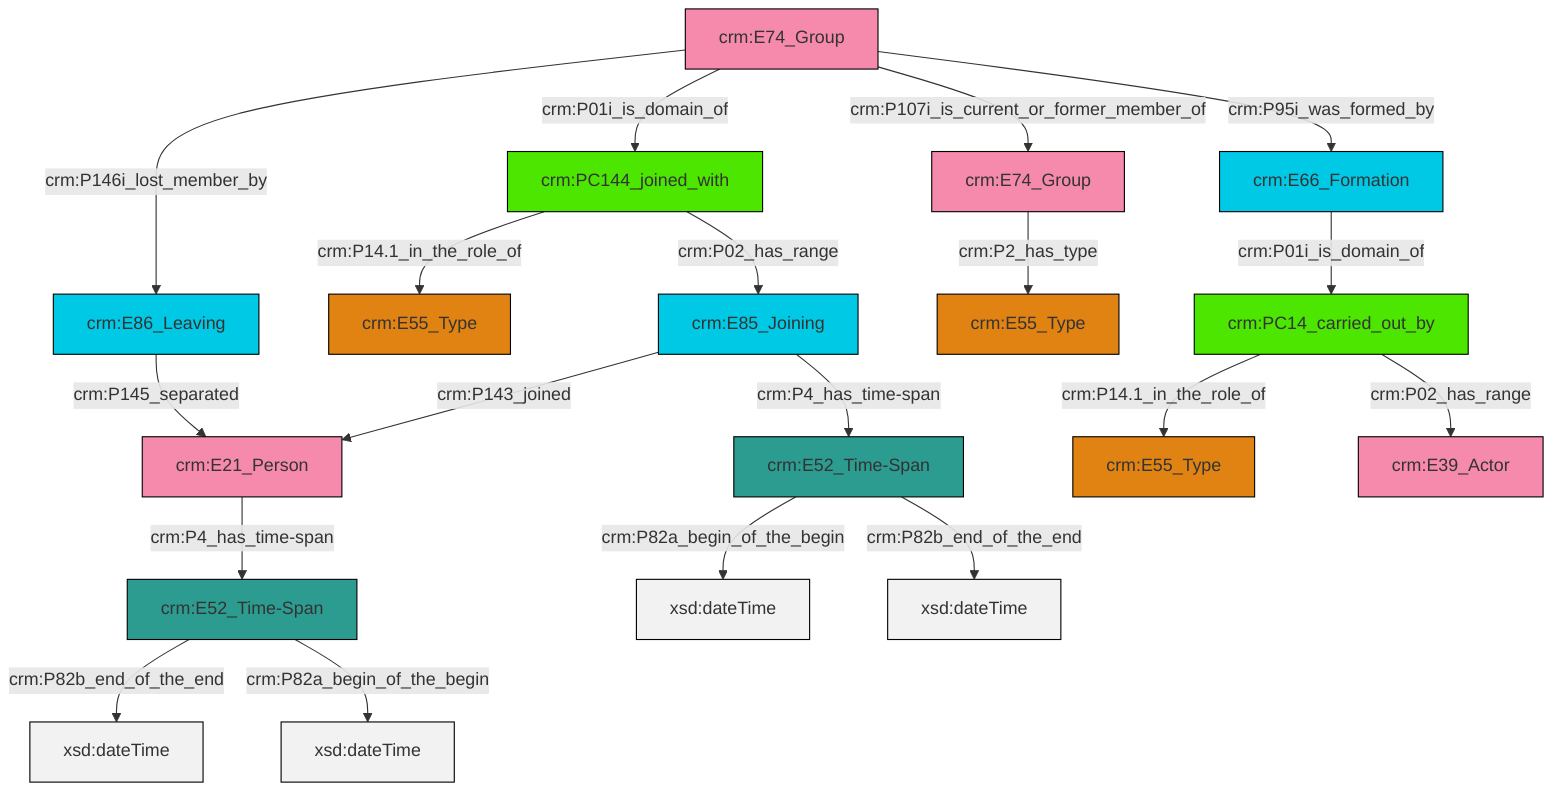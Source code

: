 graph TD
classDef Literal fill:#f2f2f2,stroke:#000000;
classDef CRM_Entity fill:#FFFFFF,stroke:#000000;
classDef Temporal_Entity fill:#00C9E6, stroke:#000000;
classDef Type fill:#E18312, stroke:#000000;
classDef Time-Span fill:#2C9C91, stroke:#000000;
classDef Appellation fill:#FFEB7F, stroke:#000000;
classDef Place fill:#008836, stroke:#000000;
classDef Persistent_Item fill:#B266B2, stroke:#000000;
classDef Conceptual_Object fill:#FFD700, stroke:#000000;
classDef Physical_Thing fill:#D2B48C, stroke:#000000;
classDef Actor fill:#f58aad, stroke:#000000;
classDef PC_Classes fill:#4ce600, stroke:#000000;
classDef Multi fill:#cccccc,stroke:#000000;

2["crm:PC144_joined_with"]:::PC_Classes -->|crm:P14.1_in_the_role_of| 0["crm:E55_Type"]:::Type
5["crm:E74_Group"]:::Actor -->|crm:P146i_lost_member_by| 6["crm:E86_Leaving"]:::Temporal_Entity
6["crm:E86_Leaving"]:::Temporal_Entity -->|crm:P145_separated| 3["crm:E21_Person"]:::Actor
11["crm:E52_Time-Span"]:::Time-Span -->|crm:P82a_begin_of_the_begin| 12[xsd:dateTime]:::Literal
13["crm:E66_Formation"]:::Temporal_Entity -->|crm:P01i_is_domain_of| 9["crm:PC14_carried_out_by"]:::PC_Classes
11["crm:E52_Time-Span"]:::Time-Span -->|crm:P82b_end_of_the_end| 19[xsd:dateTime]:::Literal
22["crm:E52_Time-Span"]:::Time-Span -->|crm:P82b_end_of_the_end| 27[xsd:dateTime]:::Literal
5["crm:E74_Group"]:::Actor -->|crm:P01i_is_domain_of| 2["crm:PC144_joined_with"]:::PC_Classes
16["crm:E85_Joining"]:::Temporal_Entity -->|crm:P143_joined| 3["crm:E21_Person"]:::Actor
9["crm:PC14_carried_out_by"]:::PC_Classes -->|crm:P14.1_in_the_role_of| 7["crm:E55_Type"]:::Type
22["crm:E52_Time-Span"]:::Time-Span -->|crm:P82a_begin_of_the_begin| 30[xsd:dateTime]:::Literal
3["crm:E21_Person"]:::Actor -->|crm:P4_has_time-span| 22["crm:E52_Time-Span"]:::Time-Span
2["crm:PC144_joined_with"]:::PC_Classes -->|crm:P02_has_range| 16["crm:E85_Joining"]:::Temporal_Entity
14["crm:E74_Group"]:::Actor -->|crm:P2_has_type| 28["crm:E55_Type"]:::Type
16["crm:E85_Joining"]:::Temporal_Entity -->|crm:P4_has_time-span| 11["crm:E52_Time-Span"]:::Time-Span
5["crm:E74_Group"]:::Actor -->|crm:P107i_is_current_or_former_member_of| 14["crm:E74_Group"]:::Actor
9["crm:PC14_carried_out_by"]:::PC_Classes -->|crm:P02_has_range| 33["crm:E39_Actor"]:::Actor
5["crm:E74_Group"]:::Actor -->|crm:P95i_was_formed_by| 13["crm:E66_Formation"]:::Temporal_Entity